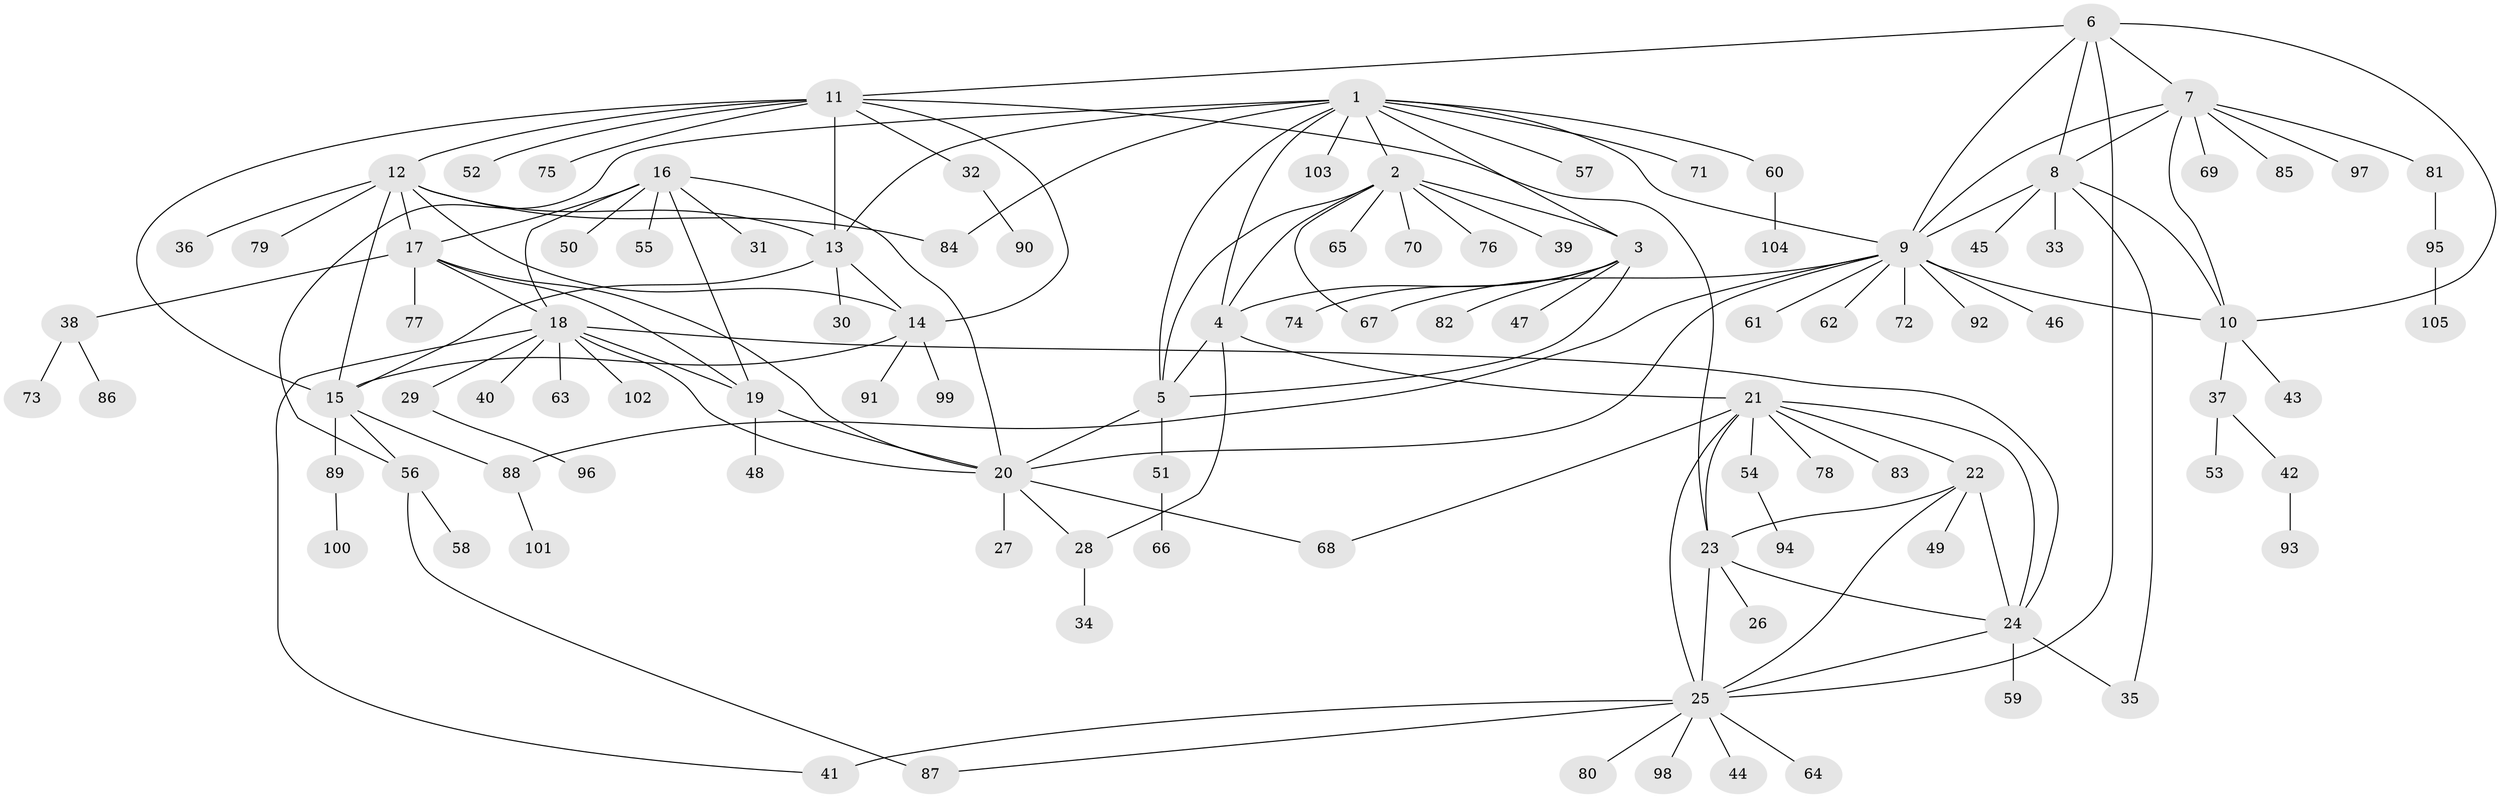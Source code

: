 // coarse degree distribution, {10: 0.02702702702702703, 6: 0.05405405405405406, 7: 0.06756756756756757, 5: 0.06756756756756757, 1: 0.5135135135135135, 2: 0.17567567567567569, 4: 0.013513513513513514, 9: 0.013513513513513514, 3: 0.013513513513513514, 8: 0.04054054054054054, 12: 0.013513513513513514}
// Generated by graph-tools (version 1.1) at 2025/37/03/04/25 23:37:38]
// undirected, 105 vertices, 149 edges
graph export_dot {
  node [color=gray90,style=filled];
  1;
  2;
  3;
  4;
  5;
  6;
  7;
  8;
  9;
  10;
  11;
  12;
  13;
  14;
  15;
  16;
  17;
  18;
  19;
  20;
  21;
  22;
  23;
  24;
  25;
  26;
  27;
  28;
  29;
  30;
  31;
  32;
  33;
  34;
  35;
  36;
  37;
  38;
  39;
  40;
  41;
  42;
  43;
  44;
  45;
  46;
  47;
  48;
  49;
  50;
  51;
  52;
  53;
  54;
  55;
  56;
  57;
  58;
  59;
  60;
  61;
  62;
  63;
  64;
  65;
  66;
  67;
  68;
  69;
  70;
  71;
  72;
  73;
  74;
  75;
  76;
  77;
  78;
  79;
  80;
  81;
  82;
  83;
  84;
  85;
  86;
  87;
  88;
  89;
  90;
  91;
  92;
  93;
  94;
  95;
  96;
  97;
  98;
  99;
  100;
  101;
  102;
  103;
  104;
  105;
  1 -- 2;
  1 -- 3;
  1 -- 4;
  1 -- 5;
  1 -- 9;
  1 -- 13;
  1 -- 56;
  1 -- 57;
  1 -- 60;
  1 -- 71;
  1 -- 84;
  1 -- 103;
  2 -- 3;
  2 -- 4;
  2 -- 5;
  2 -- 39;
  2 -- 65;
  2 -- 67;
  2 -- 70;
  2 -- 76;
  3 -- 4;
  3 -- 5;
  3 -- 47;
  3 -- 74;
  3 -- 82;
  4 -- 5;
  4 -- 21;
  4 -- 28;
  5 -- 20;
  5 -- 51;
  6 -- 7;
  6 -- 8;
  6 -- 9;
  6 -- 10;
  6 -- 11;
  6 -- 25;
  7 -- 8;
  7 -- 9;
  7 -- 10;
  7 -- 69;
  7 -- 81;
  7 -- 85;
  7 -- 97;
  8 -- 9;
  8 -- 10;
  8 -- 33;
  8 -- 35;
  8 -- 45;
  9 -- 10;
  9 -- 20;
  9 -- 46;
  9 -- 61;
  9 -- 62;
  9 -- 67;
  9 -- 72;
  9 -- 88;
  9 -- 92;
  10 -- 37;
  10 -- 43;
  11 -- 12;
  11 -- 13;
  11 -- 14;
  11 -- 15;
  11 -- 23;
  11 -- 32;
  11 -- 52;
  11 -- 75;
  12 -- 13;
  12 -- 14;
  12 -- 15;
  12 -- 17;
  12 -- 36;
  12 -- 79;
  12 -- 84;
  13 -- 14;
  13 -- 15;
  13 -- 30;
  14 -- 15;
  14 -- 91;
  14 -- 99;
  15 -- 56;
  15 -- 88;
  15 -- 89;
  16 -- 17;
  16 -- 18;
  16 -- 19;
  16 -- 20;
  16 -- 31;
  16 -- 50;
  16 -- 55;
  17 -- 18;
  17 -- 19;
  17 -- 20;
  17 -- 38;
  17 -- 77;
  18 -- 19;
  18 -- 20;
  18 -- 24;
  18 -- 29;
  18 -- 40;
  18 -- 41;
  18 -- 63;
  18 -- 102;
  19 -- 20;
  19 -- 48;
  20 -- 27;
  20 -- 28;
  20 -- 68;
  21 -- 22;
  21 -- 23;
  21 -- 24;
  21 -- 25;
  21 -- 54;
  21 -- 68;
  21 -- 78;
  21 -- 83;
  22 -- 23;
  22 -- 24;
  22 -- 25;
  22 -- 49;
  23 -- 24;
  23 -- 25;
  23 -- 26;
  24 -- 25;
  24 -- 35;
  24 -- 59;
  25 -- 41;
  25 -- 44;
  25 -- 64;
  25 -- 80;
  25 -- 87;
  25 -- 98;
  28 -- 34;
  29 -- 96;
  32 -- 90;
  37 -- 42;
  37 -- 53;
  38 -- 73;
  38 -- 86;
  42 -- 93;
  51 -- 66;
  54 -- 94;
  56 -- 58;
  56 -- 87;
  60 -- 104;
  81 -- 95;
  88 -- 101;
  89 -- 100;
  95 -- 105;
}

